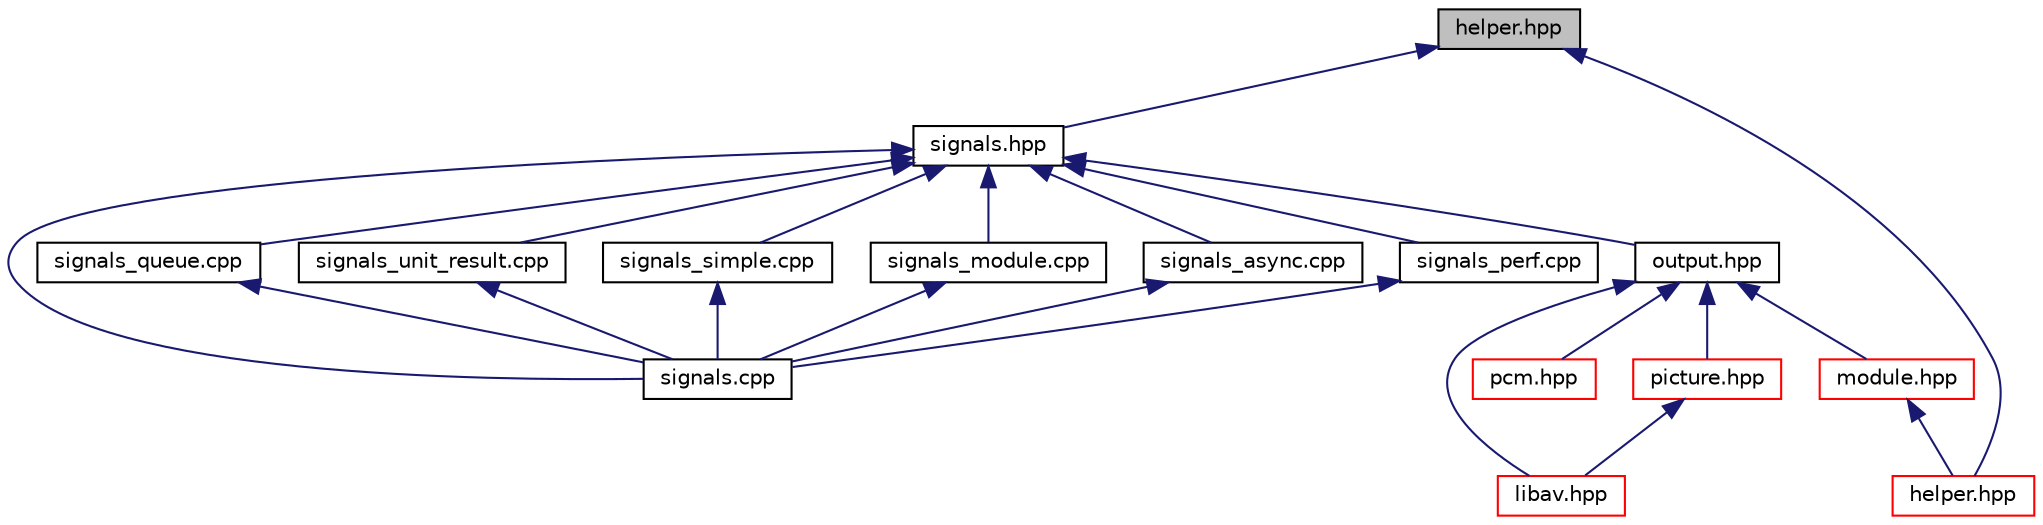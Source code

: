 digraph "helper.hpp"
{
 // INTERACTIVE_SVG=YES
  edge [fontname="Helvetica",fontsize="10",labelfontname="Helvetica",labelfontsize="10"];
  node [fontname="Helvetica",fontsize="10",shape=record];
  Node1 [label="helper.hpp",height=0.2,width=0.4,color="black", fillcolor="grey75", style="filled", fontcolor="black"];
  Node1 -> Node2 [dir="back",color="midnightblue",fontsize="10",style="solid",fontname="Helvetica"];
  Node2 [label="signals.hpp",height=0.2,width=0.4,color="black", fillcolor="white", style="filled",URL="$signals_8hpp.html"];
  Node2 -> Node3 [dir="back",color="midnightblue",fontsize="10",style="solid",fontname="Helvetica"];
  Node3 [label="output.hpp",height=0.2,width=0.4,color="black", fillcolor="white", style="filled",URL="$output_8hpp.html"];
  Node3 -> Node4 [dir="back",color="midnightblue",fontsize="10",style="solid",fontname="Helvetica"];
  Node4 [label="module.hpp",height=0.2,width=0.4,color="red", fillcolor="white", style="filled",URL="$module_8hpp.html"];
  Node4 -> Node5 [dir="back",color="midnightblue",fontsize="10",style="solid",fontname="Helvetica"];
  Node5 [label="helper.hpp",height=0.2,width=0.4,color="red", fillcolor="white", style="filled",URL="$lib__modules_2utils_2helper_8hpp.html"];
  Node3 -> Node6 [dir="back",color="midnightblue",fontsize="10",style="solid",fontname="Helvetica"];
  Node6 [label="picture.hpp",height=0.2,width=0.4,color="red", fillcolor="white", style="filled",URL="$picture_8hpp.html"];
  Node6 -> Node7 [dir="back",color="midnightblue",fontsize="10",style="solid",fontname="Helvetica"];
  Node7 [label="libav.hpp",height=0.2,width=0.4,color="red", fillcolor="white", style="filled",URL="$libav_8hpp.html"];
  Node3 -> Node7 [dir="back",color="midnightblue",fontsize="10",style="solid",fontname="Helvetica"];
  Node3 -> Node8 [dir="back",color="midnightblue",fontsize="10",style="solid",fontname="Helvetica"];
  Node8 [label="pcm.hpp",height=0.2,width=0.4,color="red", fillcolor="white", style="filled",URL="$pcm_8hpp.html"];
  Node2 -> Node9 [dir="back",color="midnightblue",fontsize="10",style="solid",fontname="Helvetica"];
  Node9 [label="signals.cpp",height=0.2,width=0.4,color="black", fillcolor="white", style="filled",URL="$signals_8cpp.html"];
  Node2 -> Node10 [dir="back",color="midnightblue",fontsize="10",style="solid",fontname="Helvetica"];
  Node10 [label="signals_queue.cpp",height=0.2,width=0.4,color="black", fillcolor="white", style="filled",URL="$signals__queue_8cpp.html"];
  Node10 -> Node9 [dir="back",color="midnightblue",fontsize="10",style="solid",fontname="Helvetica"];
  Node2 -> Node11 [dir="back",color="midnightblue",fontsize="10",style="solid",fontname="Helvetica"];
  Node11 [label="signals_unit_result.cpp",height=0.2,width=0.4,color="black", fillcolor="white", style="filled",URL="$signals__unit__result_8cpp.html"];
  Node11 -> Node9 [dir="back",color="midnightblue",fontsize="10",style="solid",fontname="Helvetica"];
  Node2 -> Node12 [dir="back",color="midnightblue",fontsize="10",style="solid",fontname="Helvetica"];
  Node12 [label="signals_simple.cpp",height=0.2,width=0.4,color="black", fillcolor="white", style="filled",URL="$signals__simple_8cpp.html"];
  Node12 -> Node9 [dir="back",color="midnightblue",fontsize="10",style="solid",fontname="Helvetica"];
  Node2 -> Node13 [dir="back",color="midnightblue",fontsize="10",style="solid",fontname="Helvetica"];
  Node13 [label="signals_module.cpp",height=0.2,width=0.4,color="black", fillcolor="white", style="filled",URL="$signals__module_8cpp.html"];
  Node13 -> Node9 [dir="back",color="midnightblue",fontsize="10",style="solid",fontname="Helvetica"];
  Node2 -> Node14 [dir="back",color="midnightblue",fontsize="10",style="solid",fontname="Helvetica"];
  Node14 [label="signals_async.cpp",height=0.2,width=0.4,color="black", fillcolor="white", style="filled",URL="$signals__async_8cpp.html"];
  Node14 -> Node9 [dir="back",color="midnightblue",fontsize="10",style="solid",fontname="Helvetica"];
  Node2 -> Node15 [dir="back",color="midnightblue",fontsize="10",style="solid",fontname="Helvetica"];
  Node15 [label="signals_perf.cpp",height=0.2,width=0.4,color="black", fillcolor="white", style="filled",URL="$signals__perf_8cpp.html"];
  Node15 -> Node9 [dir="back",color="midnightblue",fontsize="10",style="solid",fontname="Helvetica"];
  Node1 -> Node5 [dir="back",color="midnightblue",fontsize="10",style="solid",fontname="Helvetica"];
}
